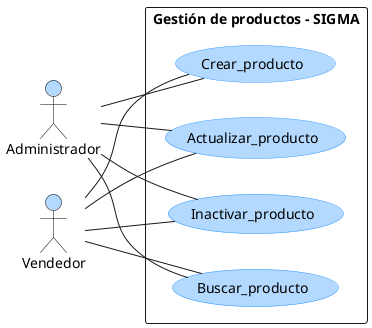 @startuml GestionProductos

left to right direction
skinparam packageStyle rectangle
skinparam actorStyle stick

skinparam usecase {
    BackgroundColor #B3D9FF
    BorderColor #3399FF
    FontColor Black
}

skinparam actor {
    BackgroundColor #FFD699
    BorderColor Black
    FontColor Black
}

actor Administrador #B3D9FF
actor Vendedor #B3D9FF

package "Gestión de productos – SIGMA" {
    usecase "Crear_producto" as CU
    usecase "Actualizar_producto" as AU
    usecase "Inactivar_producto" as EU
    usecase "Buscar_producto" as BU
}

Administrador -- CU
Administrador -- AU
Administrador -- EU
Administrador -- BU

Vendedor -- CU
Vendedor -- AU
Vendedor -- EU
Vendedor -- BU


@enduml
